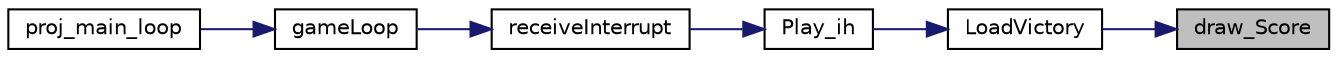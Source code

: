 digraph "draw_Score"
{
 // LATEX_PDF_SIZE
  edge [fontname="Helvetica",fontsize="10",labelfontname="Helvetica",labelfontsize="10"];
  node [fontname="Helvetica",fontsize="10",shape=record];
  rankdir="RL";
  Node1 [label="draw_Score",height=0.2,width=0.4,color="black", fillcolor="grey75", style="filled", fontcolor="black",tooltip="Draws the pontos in a certain position."];
  Node1 -> Node2 [dir="back",color="midnightblue",fontsize="10",style="solid",fontname="Helvetica"];
  Node2 [label="LoadVictory",height=0.2,width=0.4,color="black", fillcolor="white", style="filled",URL="$_menus_8h.html#a88871c4848e946c336092836fe71598a",tooltip="Loads the victory menu xpm, the score and draws it."];
  Node2 -> Node3 [dir="back",color="midnightblue",fontsize="10",style="solid",fontname="Helvetica"];
  Node3 [label="Play_ih",height=0.2,width=0.4,color="black", fillcolor="white", style="filled",URL="$_game_8h.html#a5e37d0a40a8d0e1d72ebe9e838178e76",tooltip="Play menu interrupt handler."];
  Node3 -> Node4 [dir="back",color="midnightblue",fontsize="10",style="solid",fontname="Helvetica"];
  Node4 [label="receiveInterrupt",height=0.2,width=0.4,color="black", fillcolor="white", style="filled",URL="$_game_8h.html#a2bc13b25628ee7b60fb6d5c72da10d39",tooltip="Redirects the interrupt received to its handler deppending on the current gameMenu."];
  Node4 -> Node5 [dir="back",color="midnightblue",fontsize="10",style="solid",fontname="Helvetica"];
  Node5 [label="gameLoop",height=0.2,width=0.4,color="black", fillcolor="white", style="filled",URL="$_game_8h.html#ae3fcb6ab83836a82d8ab58a853667cba",tooltip="Game main loop, subscribes and receives all the interrupts from each device, in the end unsubscribes ..."];
  Node5 -> Node6 [dir="back",color="midnightblue",fontsize="10",style="solid",fontname="Helvetica"];
  Node6 [label="proj_main_loop",height=0.2,width=0.4,color="black", fillcolor="white", style="filled",URL="$proj_8c.html#a90aad768b0a0b41e4bcacc566b0cae6e",tooltip=" "];
}
